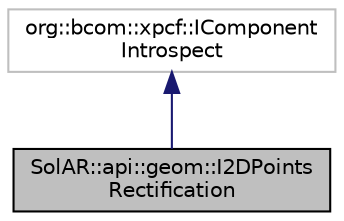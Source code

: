 digraph "SolAR::api::geom::I2DPointsRectification"
{
 // LATEX_PDF_SIZE
  edge [fontname="Helvetica",fontsize="10",labelfontname="Helvetica",labelfontsize="10"];
  node [fontname="Helvetica",fontsize="10",shape=record];
  Node1 [label="SolAR::api::geom::I2DPoints\lRectification",height=0.2,width=0.4,color="black", fillcolor="grey75", style="filled", fontcolor="black",tooltip="Rectify 2D points. UUID: 188e9e9c-6d73-4495-9d9f-3bc5d35c4b43 Just implement the first interface,..."];
  Node2 -> Node1 [dir="back",color="midnightblue",fontsize="10",style="solid",fontname="Helvetica"];
  Node2 [label="org::bcom::xpcf::IComponent\lIntrospect",height=0.2,width=0.4,color="grey75", fillcolor="white", style="filled",tooltip=" "];
}
